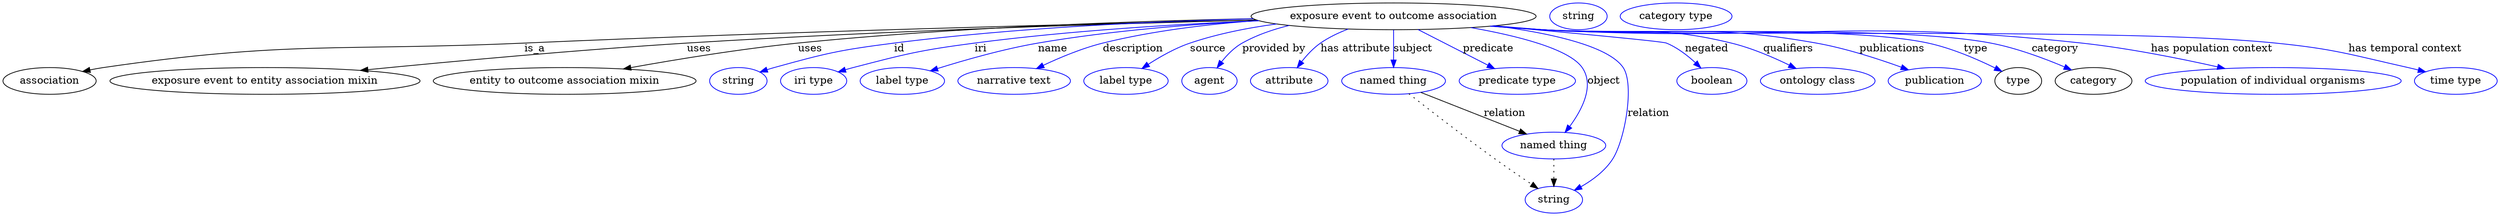 digraph {
	graph [bb="0,0,3342.6,283"];
	node [label="\N"];
	"exposure event to outcome association"	[height=0.5,
		label="exposure event to outcome association",
		pos="1863.4,265",
		width=5.3079];
	association	[height=0.5,
		pos="62.394,178",
		width=1.7332];
	"exposure event to outcome association" -> association	[label=is_a,
		lp="712.39,221.5",
		pos="e,106.47,190.83 1679.5,260.08 1449.8,254.82 1045,244.32 698.39,229 447.1,217.89 382.23,232.76 133.39,196 127.91,195.19 122.22,194.16 \
116.57,193.01"];
	"exposure event to entity association mixin"	[height=0.5,
		pos="350.39,178",
		width=5.7773];
	"exposure event to outcome association" -> "exposure event to entity association mixin"	[label=uses,
		lp="932.89,221.5",
		pos="e,478.38,192.19 1679.5,259.99 1488.6,255.17 1181.4,245.59 916.39,229 770.17,219.85 603.11,204.48 488.61,193.2"];
	"entity to outcome association mixin"	[height=0.5,
		pos="752.39,178",
		width=4.8926];
	"exposure event to outcome association" -> "entity to outcome association mixin"	[label=uses,
		lp="1080.9,221.5",
		pos="e,830.93,194.16 1674.9,261.85 1512.7,258.55 1272.6,250.18 1064.4,229 988.66,221.3 903.35,207.25 841.1,196.01"];
	id	[color=blue,
		height=0.5,
		label=string,
		pos="984.39,178",
		width=1.0652];
	"exposure event to outcome association" -> id	[color=blue,
		label=id,
		lp="1200.4,221.5",
		pos="e,1013.4,189.99 1675.4,261.7 1540.7,258.23 1355.3,249.7 1193.4,229 1120.9,219.74 1102.8,215.57 1032.4,196 1029.3,195.14 1026.1,194.17 \
1022.9,193.15",
		style=solid];
	iri	[color=blue,
		height=0.5,
		label="iri type",
		pos="1085.4,178",
		width=1.2277];
	"exposure event to outcome association" -> iri	[color=blue,
		label=iri,
		lp="1309.4,221.5",
		pos="e,1118.3,190.18 1682.8,259.06 1572.3,254.48 1428.2,245.71 1301.4,229 1228.1,219.35 1209.9,214.65 1138.4,196 1135,195.12 1131.5,194.15 \
1128.1,193.13",
		style=solid];
	name	[color=blue,
		height=0.5,
		label="label type",
		pos="1204.4,178",
		width=1.5707];
	"exposure event to outcome association" -> name	[color=blue,
		label=name,
		lp="1406.4,221.5",
		pos="e,1241.9,191.62 1682.9,259.05 1593.2,254.49 1483.6,245.75 1386.4,229 1339.9,220.99 1288.1,206.17 1251.7,194.74",
		style=solid];
	description	[color=blue,
		height=0.5,
		label="narrative text",
		pos="1354.4,178",
		width=2.0943];
	"exposure event to outcome association" -> description	[color=blue,
		label=description,
		lp="1513.9,221.5",
		pos="e,1384.3,194.63 1681.9,259.33 1615.5,254.59 1540.4,245.65 1473.4,229 1445.8,222.14 1416.3,209.8 1393.6,199.09",
		style=solid];
	source	[color=blue,
		height=0.5,
		label="label type",
		pos="1504.4,178",
		width=1.5707];
	"exposure event to outcome association" -> source	[color=blue,
		label=source,
		lp="1614.4,221.5",
		pos="e,1525.9,194.75 1706.5,254.73 1667.8,249.5 1627,241.43 1590.4,229 1570.5,222.26 1550.1,210.65 1534.2,200.32",
		style=solid];
	"provided by"	[color=blue,
		height=0.5,
		label=agent,
		pos="1616.4,178",
		width=1.0291];
	"exposure event to outcome association" -> "provided by"	[color=blue,
		label="provided by",
		lp="1702.9,221.5",
		pos="e,1626.6,195.63 1723.4,252.75 1701.5,247.4 1679.7,239.78 1660.4,229 1649.6,222.95 1640.1,213.2 1632.7,203.91",
		style=solid];
	"has attribute"	[color=blue,
		height=0.5,
		label=attribute,
		pos="1723.4,178",
		width=1.4443];
	"exposure event to outcome association" -> "has attribute"	[color=blue,
		label="has attribute",
		lp="1812.4,221.5",
		pos="e,1734.1,195.86 1802.4,247.85 1789.5,242.94 1776.5,236.74 1765.4,229 1755.8,222.33 1747.1,212.93 1740.2,204.07",
		style=solid];
	subject	[color=blue,
		height=0.5,
		label="named thing",
		pos="1863.4,178",
		width=1.9318];
	"exposure event to outcome association" -> subject	[color=blue,
		label=subject,
		lp="1889.4,221.5",
		pos="e,1863.4,196.18 1863.4,246.8 1863.4,235.16 1863.4,219.55 1863.4,206.24",
		style=solid];
	predicate	[color=blue,
		height=0.5,
		label="predicate type",
		pos="2029.4,178",
		width=2.1665];
	"exposure event to outcome association" -> predicate	[color=blue,
		label=predicate,
		lp="1990.4,221.5",
		pos="e,1998.9,194.61 1896.2,247.21 1923.1,233.41 1961.4,213.83 1990,199.18",
		style=solid];
	object	[color=blue,
		height=0.5,
		label="named thing",
		pos="2078.4,91",
		width=1.9318];
	"exposure event to outcome association" -> object	[color=blue,
		label=object,
		lp="2145.4,178",
		pos="e,2093.5,108.71 1967.1,249.82 2029,238.89 2098.8,221.33 2116.4,196 2133.3,171.62 2116,138.85 2099.6,116.66",
		style=solid];
	relation	[color=blue,
		height=0.5,
		label=string,
		pos="2078.4,18",
		width=1.0652];
	"exposure event to outcome association" -> relation	[color=blue,
		label=relation,
		lp="2205.4,134.5",
		pos="e,2105.8,30.699 1998.9,252.29 2072.1,242.64 2151.4,225.55 2171.4,196 2186.8,173.25 2173.8,98.867 2157.4,73 2147.2,56.935 2130.3,\
44.436 2114.8,35.529",
		style=solid];
	negated	[color=blue,
		height=0.5,
		label=boolean,
		pos="2290.4,178",
		width=1.2999];
	"exposure event to outcome association" -> negated	[color=blue,
		label=negated,
		lp="2283.4,221.5",
		pos="e,2275.6,195.51 1997.1,252.12 2099.4,242.89 2223.9,231.28 2229.4,229 2243.9,223.04 2257.6,212.44 2268.3,202.52",
		style=solid];
	qualifiers	[color=blue,
		height=0.5,
		label="ontology class",
		pos="2431.4,178",
		width=2.1304];
	"exposure event to outcome association" -> qualifiers	[color=blue,
		label=qualifiers,
		lp="2392.9,221.5",
		pos="e,2402.6,194.81 1998.7,252.25 2020.3,250.44 2042.5,248.63 2063.4,247 2175.8,238.23 2206.9,255.86 2316.4,229 2343.2,222.42 2371.7,\
210.08 2393.6,199.31",
		style=solid];
	publications	[color=blue,
		height=0.5,
		label=publication,
		pos="2588.4,178",
		width=1.7332];
	"exposure event to outcome association" -> publications	[color=blue,
		label=publications,
		lp="2532.4,221.5",
		pos="e,2553.3,192.99 1996.2,252.04 2018.6,250.21 2041.7,248.46 2063.4,247 2226.3,236.08 2269.7,257.87 2430.4,229 2469.5,221.98 2512.4,\
207.99 2543.6,196.59",
		style=solid];
	type	[height=0.5,
		pos="2700.4,178",
		width=0.86659];
	"exposure event to outcome association" -> type	[color=blue,
		label=type,
		lp="2644.4,221.5",
		pos="e,2678.6,190.9 1994.6,251.91 2017.5,250.06 2041.1,248.33 2063.4,247 2178.1,240.13 2468.1,253.5 2580.4,229 2612,222.11 2645.8,207.27 \
2669.5,195.54",
		style=solid];
	category	[height=0.5,
		pos="2801.4,178",
		width=1.4263];
	"exposure event to outcome association" -> category	[color=blue,
		label=category,
		lp="2749.9,221.5",
		pos="e,2772,192.86 1994,251.86 2017.1,250.01 2041,248.29 2063.4,247 2196.8,239.34 2533.2,254.23 2664.4,229 2698.6,222.42 2735.6,208.47 \
2762.5,196.97",
		style=solid];
	"has population context"	[color=blue,
		height=0.5,
		label="population of individual organisms",
		pos="3042.4,178",
		width=4.7662];
	"exposure event to outcome association" -> "has population context"	[color=blue,
		label="has population context",
		lp="2959.9,221.5",
		pos="e,2977.6,194.72 1993.5,251.81 2016.8,249.95 2040.8,248.24 2063.4,247 2383.9,229.4 2466.3,263.77 2785.4,229 2847.4,222.25 2916.7,\
208.39 2967.7,196.97",
		style=solid];
	"has temporal context"	[color=blue,
		height=0.5,
		label="time type",
		pos="3287.4,178",
		width=1.5346];
	"exposure event to outcome association" -> "has temporal context"	[color=blue,
		label="has temporal context",
		lp="3219.4,221.5",
		pos="e,3246.9,190.26 1992.7,251.74 2016.2,249.88 2040.5,248.18 2063.4,247 2281.4,235.75 2828.2,250.97 3045.4,229 3125.4,220.9 3144.9,\
213.67 3223.4,196 3227.8,195.01 3232.4,193.92 3236.9,192.79",
		style=solid];
	subject -> object	[label=relation,
		lp="2012.4,134.5",
		pos="e,2041.7,106.49 1899.9,162.58 1936.4,148.14 1992.7,125.87 2032.3,110.22"];
	subject -> relation	[pos="e,2057.1,33.137 1883.9,160.8 1910.3,140.04 1957.7,103.14 1999.4,73 2015.5,61.361 2033.8,48.817 2048.7,38.752",
		style=dotted];
	object -> relation	[pos="e,2078.4,36.029 2078.4,72.813 2078.4,64.789 2078.4,55.047 2078.4,46.069",
		style=dotted];
	association_type	[color=blue,
		height=0.5,
		label=string,
		pos="2110.4,265",
		width=1.0652];
	association_category	[color=blue,
		height=0.5,
		label="category type",
		pos="2241.4,265",
		width=2.0762];
}
